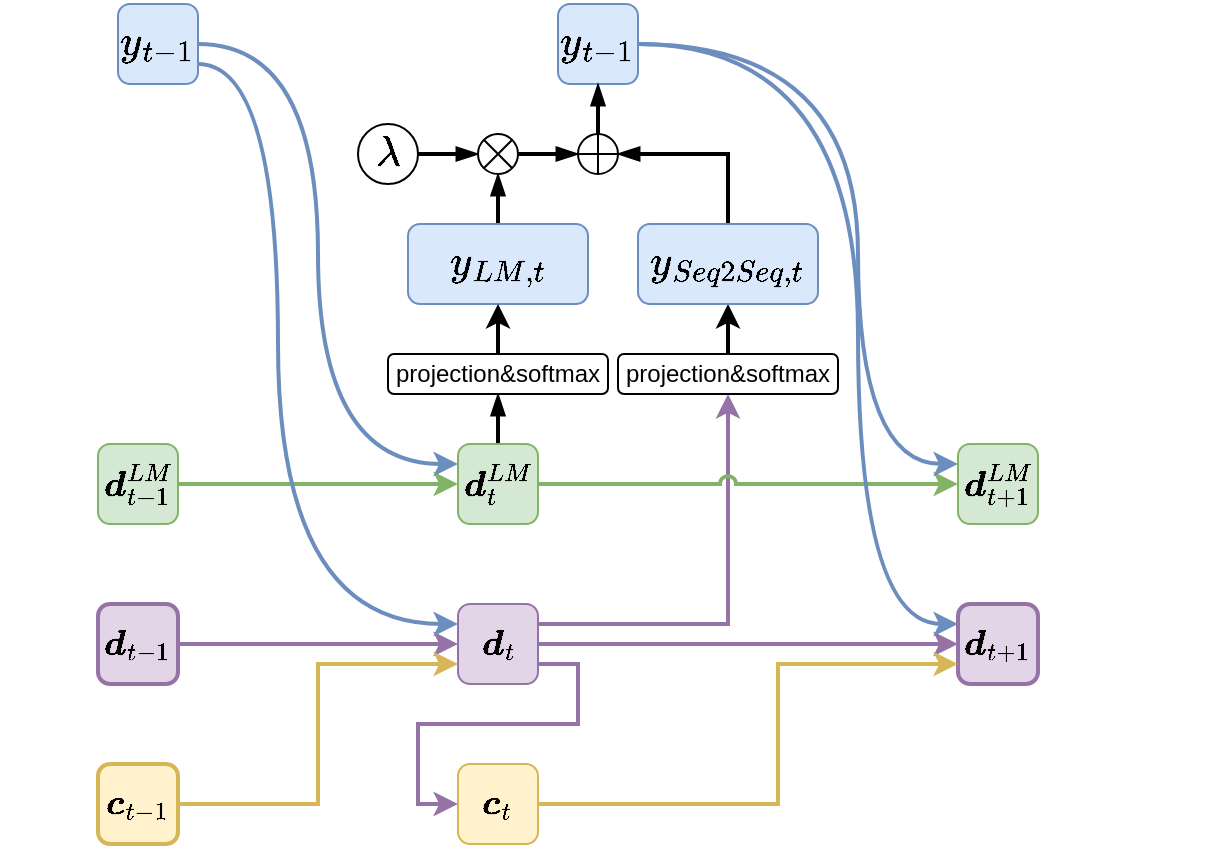 <?xml version="1.0" encoding="UTF-8"?>
<mxfile version="13.9.9" type="google" pages="3"><diagram id="MJuWM0LitT_Of7bhNS_F" name="shallow"><mxGraphModel dx="774" dy="1148" grid="1" gridSize="10" guides="1" tooltips="1" connect="1" arrows="1" fold="1" page="0" pageScale="1" pageWidth="850" pageHeight="1100" math="1" shadow="0"><root><mxCell id="GqGnXd1DjClnanWPTuMJ-0"/><mxCell id="GqGnXd1DjClnanWPTuMJ-1" parent="GqGnXd1DjClnanWPTuMJ-0"/><mxCell id="GqGnXd1DjClnanWPTuMJ-3" style="edgeStyle=none;rounded=0;jumpStyle=arc;orthogonalLoop=1;jettySize=auto;html=1;entryX=0.5;entryY=1;entryDx=0;entryDy=0;strokeWidth=2;" parent="GqGnXd1DjClnanWPTuMJ-1" source="GqGnXd1DjClnanWPTuMJ-4" target="GqGnXd1DjClnanWPTuMJ-2" edge="1"><mxGeometry relative="1" as="geometry"/></mxCell><mxCell id="GqGnXd1DjClnanWPTuMJ-4" value="projection&amp;amp;softmax" style="rounded=1;whiteSpace=wrap;html=1;fontSize=12;glass=0;strokeWidth=1;shadow=0;" parent="GqGnXd1DjClnanWPTuMJ-1" vertex="1"><mxGeometry x="320" y="235" width="110" height="20" as="geometry"/></mxCell><mxCell id="GqGnXd1DjClnanWPTuMJ-8" style="edgeStyle=orthogonalEdgeStyle;rounded=0;jumpStyle=arc;orthogonalLoop=1;jettySize=auto;html=1;entryX=0;entryY=0.5;entryDx=0;entryDy=0;fillColor=#e1d5e7;strokeColor=#9673a6;strokeWidth=2;" parent="GqGnXd1DjClnanWPTuMJ-1" source="GqGnXd1DjClnanWPTuMJ-11" target="GqGnXd1DjClnanWPTuMJ-23" edge="1"><mxGeometry relative="1" as="geometry"/></mxCell><mxCell id="GqGnXd1DjClnanWPTuMJ-10" style="edgeStyle=orthogonalEdgeStyle;rounded=0;jumpStyle=arc;orthogonalLoop=1;jettySize=auto;html=1;exitX=1;exitY=0.25;exitDx=0;exitDy=0;strokeWidth=2;fillColor=#e1d5e7;strokeColor=#9673a6;entryX=0.5;entryY=1;entryDx=0;entryDy=0;" parent="GqGnXd1DjClnanWPTuMJ-1" source="GqGnXd1DjClnanWPTuMJ-11" target="GqGnXd1DjClnanWPTuMJ-4" edge="1"><mxGeometry relative="1" as="geometry"><mxPoint x="400" y="280" as="targetPoint"/><Array as="points"><mxPoint x="375" y="370"/></Array></mxGeometry></mxCell><mxCell id="GqGnXd1DjClnanWPTuMJ-11" value="&lt;span style=&quot;font-size: 15px&quot;&gt;$$\boldsymbol{d}_t$$&lt;/span&gt;" style="rounded=1;whiteSpace=wrap;html=1;fontSize=12;glass=0;strokeWidth=1;shadow=0;fillColor=#e1d5e7;strokeColor=#9673a6;" parent="GqGnXd1DjClnanWPTuMJ-1" vertex="1"><mxGeometry x="240" y="360" width="40" height="40" as="geometry"/></mxCell><mxCell id="GqGnXd1DjClnanWPTuMJ-13" value="&lt;span style=&quot;font-size: 18px&quot;&gt;$$y_{t-1}$$&lt;/span&gt;" style="rounded=1;whiteSpace=wrap;html=1;fontSize=12;glass=0;strokeWidth=1;shadow=0;fillColor=#dae8fc;strokeColor=#6c8ebf;" parent="GqGnXd1DjClnanWPTuMJ-1" vertex="1"><mxGeometry x="70" y="60" width="40" height="40" as="geometry"/></mxCell><mxCell id="GqGnXd1DjClnanWPTuMJ-16" style="edgeStyle=none;rounded=0;jumpStyle=arc;orthogonalLoop=1;jettySize=auto;html=1;entryX=0;entryY=0.5;entryDx=0;entryDy=0;fillColor=#d5e8d4;strokeColor=#82b366;strokeWidth=2;" parent="GqGnXd1DjClnanWPTuMJ-1" source="GqGnXd1DjClnanWPTuMJ-17" target="GqGnXd1DjClnanWPTuMJ-22" edge="1"><mxGeometry relative="1" as="geometry"><mxPoint x="370" y="300" as="targetPoint"/></mxGeometry></mxCell><mxCell id="GqGnXd1DjClnanWPTuMJ-43" style="edgeStyle=orthogonalEdgeStyle;rounded=0;jumpStyle=arc;orthogonalLoop=1;jettySize=auto;html=1;exitX=0.5;exitY=0;exitDx=0;exitDy=0;entryX=0.5;entryY=1;entryDx=0;entryDy=0;endArrow=blockThin;endFill=1;strokeWidth=2;" parent="GqGnXd1DjClnanWPTuMJ-1" source="GqGnXd1DjClnanWPTuMJ-17" target="GqGnXd1DjClnanWPTuMJ-40" edge="1"><mxGeometry relative="1" as="geometry"/></mxCell><mxCell id="GqGnXd1DjClnanWPTuMJ-17" value="&lt;span style=&quot;font-size: 15px&quot;&gt;$$\boldsymbol{d}_t^{LM}$$&lt;/span&gt;" style="rounded=1;whiteSpace=wrap;html=1;fontSize=12;glass=0;strokeWidth=1;shadow=0;fillColor=#d5e8d4;strokeColor=#82b366;" parent="GqGnXd1DjClnanWPTuMJ-1" vertex="1"><mxGeometry x="240" y="280" width="40" height="40" as="geometry"/></mxCell><mxCell id="GqGnXd1DjClnanWPTuMJ-18" style="edgeStyle=none;rounded=0;jumpStyle=arc;orthogonalLoop=1;jettySize=auto;html=1;exitX=1;exitY=0.5;exitDx=0;exitDy=0;fillColor=#d5e8d4;strokeColor=#82b366;strokeWidth=2;" parent="GqGnXd1DjClnanWPTuMJ-1" source="GqGnXd1DjClnanWPTuMJ-19" target="GqGnXd1DjClnanWPTuMJ-17" edge="1"><mxGeometry relative="1" as="geometry"/></mxCell><mxCell id="GqGnXd1DjClnanWPTuMJ-19" value="&lt;span style=&quot;font-size: 15px&quot;&gt;$$\boldsymbol{d}_{t-1}^{LM}$$&lt;/span&gt;" style="rounded=1;whiteSpace=wrap;html=1;fontSize=12;glass=0;strokeWidth=1;shadow=0;fillColor=#d5e8d4;strokeColor=#82b366;" parent="GqGnXd1DjClnanWPTuMJ-1" vertex="1"><mxGeometry x="60" y="280" width="40" height="40" as="geometry"/></mxCell><mxCell id="GqGnXd1DjClnanWPTuMJ-20" style="edgeStyle=none;rounded=0;jumpStyle=arc;orthogonalLoop=1;jettySize=auto;html=1;fillColor=#e1d5e7;strokeColor=#9673a6;strokeWidth=2;" parent="GqGnXd1DjClnanWPTuMJ-1" source="GqGnXd1DjClnanWPTuMJ-21" target="GqGnXd1DjClnanWPTuMJ-11" edge="1"><mxGeometry relative="1" as="geometry"/></mxCell><mxCell id="GqGnXd1DjClnanWPTuMJ-21" value="&lt;span style=&quot;font-size: 15px&quot;&gt;$$\boldsymbol{d}_{t-1}$$&lt;/span&gt;" style="rounded=1;whiteSpace=wrap;html=1;fontSize=12;glass=0;strokeWidth=2;shadow=0;fillColor=#e1d5e7;strokeColor=#9673a6;" parent="GqGnXd1DjClnanWPTuMJ-1" vertex="1"><mxGeometry x="60" y="360" width="40" height="40" as="geometry"/></mxCell><mxCell id="GqGnXd1DjClnanWPTuMJ-22" value="&lt;span style=&quot;font-size: 15px&quot;&gt;$$\boldsymbol{d}_{t+1}^{LM}$$&lt;/span&gt;" style="rounded=1;whiteSpace=wrap;html=1;fontSize=12;glass=0;strokeWidth=1;shadow=0;fillColor=#d5e8d4;strokeColor=#82b366;" parent="GqGnXd1DjClnanWPTuMJ-1" vertex="1"><mxGeometry x="490" y="280" width="40" height="40" as="geometry"/></mxCell><mxCell id="GqGnXd1DjClnanWPTuMJ-23" value="&lt;span style=&quot;font-size: 15px&quot;&gt;$$\boldsymbol{d}_{t+1}$$&lt;/span&gt;" style="rounded=1;whiteSpace=wrap;html=1;fontSize=12;glass=0;strokeWidth=2;shadow=0;fillColor=#e1d5e7;strokeColor=#9673a6;" parent="GqGnXd1DjClnanWPTuMJ-1" vertex="1"><mxGeometry x="490" y="360" width="40" height="40" as="geometry"/></mxCell><mxCell id="GqGnXd1DjClnanWPTuMJ-24" style="rounded=0;orthogonalLoop=1;jettySize=auto;html=1;entryX=0;entryY=0.25;entryDx=0;entryDy=0;jumpStyle=arc;edgeStyle=orthogonalEdgeStyle;curved=1;fillColor=#dae8fc;strokeColor=#6c8ebf;strokeWidth=2;exitX=1;exitY=0.5;exitDx=0;exitDy=0;" parent="GqGnXd1DjClnanWPTuMJ-1" source="GqGnXd1DjClnanWPTuMJ-13" edge="1"><mxGeometry relative="1" as="geometry"><Array as="points"><mxPoint x="170" y="80"/><mxPoint x="170" y="290"/></Array><mxPoint x="240" y="290" as="targetPoint"/><mxPoint x="110" y="120" as="sourcePoint"/></mxGeometry></mxCell><mxCell id="GqGnXd1DjClnanWPTuMJ-25" style="edgeStyle=orthogonalEdgeStyle;rounded=0;jumpStyle=arc;orthogonalLoop=1;jettySize=auto;html=1;curved=1;fillColor=#dae8fc;strokeColor=#6c8ebf;strokeWidth=2;entryX=0;entryY=0.25;entryDx=0;entryDy=0;exitX=1;exitY=0.75;exitDx=0;exitDy=0;" parent="GqGnXd1DjClnanWPTuMJ-1" source="GqGnXd1DjClnanWPTuMJ-13" edge="1"><mxGeometry relative="1" as="geometry"><mxPoint x="240" y="370" as="targetPoint"/><Array as="points"><mxPoint x="150" y="90"/><mxPoint x="150" y="370"/></Array><mxPoint x="100" y="120" as="sourcePoint"/></mxGeometry></mxCell><mxCell id="GqGnXd1DjClnanWPTuMJ-52" style="edgeStyle=orthogonalEdgeStyle;rounded=0;jumpStyle=arc;orthogonalLoop=1;jettySize=auto;html=1;exitX=0.5;exitY=0;exitDx=0;exitDy=0;entryX=1;entryY=0.5;entryDx=0;entryDy=0;endArrow=blockThin;endFill=1;strokeWidth=2;" parent="GqGnXd1DjClnanWPTuMJ-1" source="GqGnXd1DjClnanWPTuMJ-2" target="GqGnXd1DjClnanWPTuMJ-45" edge="1"><mxGeometry relative="1" as="geometry"/></mxCell><mxCell id="GqGnXd1DjClnanWPTuMJ-2" value="&lt;span style=&quot;font-size: 18px&quot;&gt;$$y_{Seq2Seq, t}$$&lt;/span&gt;" style="rounded=1;whiteSpace=wrap;html=1;fontSize=12;glass=0;strokeWidth=1;shadow=0;fillColor=#dae8fc;strokeColor=#6c8ebf;" parent="GqGnXd1DjClnanWPTuMJ-1" vertex="1"><mxGeometry x="330" y="170" width="90" height="40" as="geometry"/></mxCell><mxCell id="GqGnXd1DjClnanWPTuMJ-46" style="edgeStyle=orthogonalEdgeStyle;rounded=0;jumpStyle=arc;orthogonalLoop=1;jettySize=auto;html=1;exitX=0.5;exitY=0;exitDx=0;exitDy=0;endArrow=blockThin;endFill=1;strokeWidth=2;" parent="GqGnXd1DjClnanWPTuMJ-1" source="GqGnXd1DjClnanWPTuMJ-37" target="GqGnXd1DjClnanWPTuMJ-47" edge="1"><mxGeometry relative="1" as="geometry"><mxPoint x="260" y="140" as="targetPoint"/></mxGeometry></mxCell><mxCell id="GqGnXd1DjClnanWPTuMJ-37" value="&lt;span style=&quot;font-size: 18px&quot;&gt;$$y_{LM, t}$$&lt;/span&gt;" style="rounded=1;whiteSpace=wrap;html=1;fontSize=12;glass=0;strokeWidth=1;shadow=0;fillColor=#dae8fc;strokeColor=#6c8ebf;" parent="GqGnXd1DjClnanWPTuMJ-1" vertex="1"><mxGeometry x="215" y="170" width="90" height="40" as="geometry"/></mxCell><mxCell id="GqGnXd1DjClnanWPTuMJ-48" style="edgeStyle=orthogonalEdgeStyle;rounded=0;jumpStyle=arc;orthogonalLoop=1;jettySize=auto;html=1;exitX=1;exitY=0.5;exitDx=0;exitDy=0;entryX=0;entryY=0.5;entryDx=0;entryDy=0;endArrow=blockThin;endFill=1;strokeWidth=2;" parent="GqGnXd1DjClnanWPTuMJ-1" source="GqGnXd1DjClnanWPTuMJ-38" target="GqGnXd1DjClnanWPTuMJ-47" edge="1"><mxGeometry relative="1" as="geometry"/></mxCell><mxCell id="GqGnXd1DjClnanWPTuMJ-38" value="&lt;span style=&quot;font-size: 18px&quot;&gt;$$\lambda$$&lt;/span&gt;" style="ellipse;whiteSpace=wrap;html=1;aspect=fixed;" parent="GqGnXd1DjClnanWPTuMJ-1" vertex="1"><mxGeometry x="190" y="120" width="30" height="30" as="geometry"/></mxCell><mxCell id="GqGnXd1DjClnanWPTuMJ-39" style="edgeStyle=none;rounded=0;jumpStyle=arc;orthogonalLoop=1;jettySize=auto;html=1;entryX=0.5;entryY=1;entryDx=0;entryDy=0;strokeWidth=2;" parent="GqGnXd1DjClnanWPTuMJ-1" source="GqGnXd1DjClnanWPTuMJ-40" edge="1"><mxGeometry relative="1" as="geometry"><mxPoint x="260" y="210" as="targetPoint"/></mxGeometry></mxCell><mxCell id="GqGnXd1DjClnanWPTuMJ-40" value="projection&amp;amp;softmax" style="rounded=1;whiteSpace=wrap;html=1;fontSize=12;glass=0;strokeWidth=1;shadow=0;" parent="GqGnXd1DjClnanWPTuMJ-1" vertex="1"><mxGeometry x="205" y="235" width="110" height="20" as="geometry"/></mxCell><mxCell id="GqGnXd1DjClnanWPTuMJ-44" value="&lt;span style=&quot;font-size: 18px&quot;&gt;$$y_{t-1}$$&lt;/span&gt;" style="rounded=1;whiteSpace=wrap;html=1;fontSize=12;glass=0;strokeWidth=1;shadow=0;fillColor=#dae8fc;strokeColor=#6c8ebf;" parent="GqGnXd1DjClnanWPTuMJ-1" vertex="1"><mxGeometry x="290" y="60" width="40" height="40" as="geometry"/></mxCell><mxCell id="GqGnXd1DjClnanWPTuMJ-53" style="edgeStyle=orthogonalEdgeStyle;rounded=0;jumpStyle=arc;orthogonalLoop=1;jettySize=auto;html=1;exitX=0.5;exitY=0;exitDx=0;exitDy=0;entryX=0.5;entryY=1;entryDx=0;entryDy=0;endArrow=blockThin;endFill=1;strokeWidth=2;" parent="GqGnXd1DjClnanWPTuMJ-1" source="GqGnXd1DjClnanWPTuMJ-45" target="GqGnXd1DjClnanWPTuMJ-44" edge="1"><mxGeometry relative="1" as="geometry"/></mxCell><mxCell id="GqGnXd1DjClnanWPTuMJ-45" value="" style="shape=orEllipse;perimeter=ellipsePerimeter;whiteSpace=wrap;html=1;backgroundOutline=1;strokeWidth=1;" parent="GqGnXd1DjClnanWPTuMJ-1" vertex="1"><mxGeometry x="300" y="125" width="20" height="20" as="geometry"/></mxCell><mxCell id="GqGnXd1DjClnanWPTuMJ-51" style="edgeStyle=orthogonalEdgeStyle;rounded=0;jumpStyle=arc;orthogonalLoop=1;jettySize=auto;html=1;exitX=1;exitY=0.5;exitDx=0;exitDy=0;entryX=0;entryY=0.5;entryDx=0;entryDy=0;endArrow=blockThin;endFill=1;strokeWidth=2;" parent="GqGnXd1DjClnanWPTuMJ-1" source="GqGnXd1DjClnanWPTuMJ-47" target="GqGnXd1DjClnanWPTuMJ-45" edge="1"><mxGeometry relative="1" as="geometry"/></mxCell><mxCell id="GqGnXd1DjClnanWPTuMJ-47" value="" style="shape=sumEllipse;perimeter=ellipsePerimeter;whiteSpace=wrap;html=1;backgroundOutline=1;" parent="GqGnXd1DjClnanWPTuMJ-1" vertex="1"><mxGeometry x="250" y="125" width="20" height="20" as="geometry"/></mxCell><mxCell id="V1k5v8rOeioQ8YctEp-h-2" style="edgeStyle=orthogonalEdgeStyle;rounded=0;jumpStyle=arc;orthogonalLoop=1;jettySize=auto;html=1;curved=1;fillColor=#dae8fc;strokeColor=#6c8ebf;strokeWidth=2;exitX=1;exitY=0.5;exitDx=0;exitDy=0;entryX=0;entryY=0.25;entryDx=0;entryDy=0;" parent="GqGnXd1DjClnanWPTuMJ-1" source="GqGnXd1DjClnanWPTuMJ-44" target="GqGnXd1DjClnanWPTuMJ-22" edge="1"><mxGeometry relative="1" as="geometry"><mxPoint x="490" y="240" as="targetPoint"/><Array as="points"><mxPoint x="440" y="80"/><mxPoint x="440" y="290"/></Array><mxPoint x="480" y="60" as="sourcePoint"/></mxGeometry></mxCell><mxCell id="NJMxFRS3CzU4eo6qFTuF-0" style="edgeStyle=orthogonalEdgeStyle;rounded=0;jumpStyle=arc;orthogonalLoop=1;jettySize=auto;html=1;curved=1;fillColor=#dae8fc;strokeColor=#6c8ebf;strokeWidth=2;exitX=1;exitY=0.5;exitDx=0;exitDy=0;entryX=0;entryY=0.25;entryDx=0;entryDy=0;" parent="GqGnXd1DjClnanWPTuMJ-1" target="GqGnXd1DjClnanWPTuMJ-23" edge="1"><mxGeometry relative="1" as="geometry"><mxPoint x="470" y="290" as="targetPoint"/><Array as="points"><mxPoint x="440" y="80"/><mxPoint x="440" y="370"/></Array><mxPoint x="330" y="80" as="sourcePoint"/></mxGeometry></mxCell><mxCell id="tjw9Ndim9F9ZceYxeUaD-0" style="edgeStyle=orthogonalEdgeStyle;rounded=0;orthogonalLoop=1;jettySize=auto;html=1;exitX=1;exitY=0.5;exitDx=0;exitDy=0;jumpStyle=arc;fillColor=#fff2cc;strokeColor=#d6b656;strokeWidth=2;entryX=0;entryY=0.75;entryDx=0;entryDy=0;" parent="GqGnXd1DjClnanWPTuMJ-1" source="tjw9Ndim9F9ZceYxeUaD-1" target="GqGnXd1DjClnanWPTuMJ-23" edge="1"><mxGeometry relative="1" as="geometry"><mxPoint x="450" y="390" as="targetPoint"/><Array as="points"><mxPoint x="400" y="460"/><mxPoint x="400" y="390"/></Array></mxGeometry></mxCell><mxCell id="tjw9Ndim9F9ZceYxeUaD-1" value="&lt;span style=&quot;font-size: 15px&quot;&gt;$$\boldsymbol{c}_t$$&lt;/span&gt;" style="rounded=1;whiteSpace=wrap;html=1;fontSize=12;glass=0;strokeWidth=1;shadow=0;fillColor=#fff2cc;strokeColor=#d6b656;" parent="GqGnXd1DjClnanWPTuMJ-1" vertex="1"><mxGeometry x="240" y="440" width="40" height="40" as="geometry"/></mxCell><mxCell id="tjw9Ndim9F9ZceYxeUaD-2" style="edgeStyle=orthogonalEdgeStyle;rounded=0;orthogonalLoop=1;jettySize=auto;html=1;exitX=1;exitY=0.75;exitDx=0;exitDy=0;entryX=0;entryY=0.5;entryDx=0;entryDy=0;strokeWidth=2;fillColor=#e1d5e7;strokeColor=#9673a6;" parent="GqGnXd1DjClnanWPTuMJ-1" target="tjw9Ndim9F9ZceYxeUaD-1" edge="1"><mxGeometry relative="1" as="geometry"><mxPoint x="280" y="390" as="sourcePoint"/><Array as="points"><mxPoint x="300" y="390"/><mxPoint x="300" y="420"/><mxPoint x="220" y="420"/><mxPoint x="220" y="460"/></Array></mxGeometry></mxCell><mxCell id="tjw9Ndim9F9ZceYxeUaD-3" style="edgeStyle=orthogonalEdgeStyle;rounded=0;orthogonalLoop=1;jettySize=auto;html=1;exitX=1;exitY=0.5;exitDx=0;exitDy=0;entryX=0;entryY=0.75;entryDx=0;entryDy=0;jumpStyle=arc;fillColor=#fff2cc;strokeColor=#d6b656;strokeWidth=2;" parent="GqGnXd1DjClnanWPTuMJ-1" source="tjw9Ndim9F9ZceYxeUaD-4" edge="1"><mxGeometry relative="1" as="geometry"><mxPoint x="240" y="390" as="targetPoint"/><Array as="points"><mxPoint x="170" y="460"/><mxPoint x="170" y="390"/></Array></mxGeometry></mxCell><mxCell id="tjw9Ndim9F9ZceYxeUaD-4" value="&lt;span style=&quot;font-size: 15px&quot;&gt;$$\boldsymbol{c}_{t-1}$$&lt;/span&gt;" style="rounded=1;whiteSpace=wrap;html=1;fontSize=12;glass=0;strokeWidth=2;shadow=0;fillColor=#fff2cc;strokeColor=#d6b656;" parent="GqGnXd1DjClnanWPTuMJ-1" vertex="1"><mxGeometry x="60" y="440" width="40" height="40" as="geometry"/></mxCell></root></mxGraphModel></diagram><diagram id="C5RBs43oDa-KdzZeNtuy" name="deep"><mxGraphModel dx="774" dy="1148" grid="1" gridSize="10" guides="1" tooltips="1" connect="1" arrows="1" fold="1" page="0" pageScale="1" pageWidth="827" pageHeight="1169" math="1" shadow="0"><root><mxCell id="WIyWlLk6GJQsqaUBKTNV-0"/><mxCell id="WIyWlLk6GJQsqaUBKTNV-1" parent="WIyWlLk6GJQsqaUBKTNV-0"/><mxCell id="WIyWlLk6GJQsqaUBKTNV-3" value="&lt;span style=&quot;font-size: 18px&quot;&gt;$$y_{t}$$&lt;/span&gt;" style="rounded=1;whiteSpace=wrap;html=1;fontSize=12;glass=0;strokeWidth=1;shadow=0;fillColor=#dae8fc;strokeColor=#6c8ebf;" parent="WIyWlLk6GJQsqaUBKTNV-1" vertex="1"><mxGeometry x="240" y="90" width="40" height="40" as="geometry"/></mxCell><mxCell id="6Jar4FDNwAUUcgzHo_Pc-22" style="edgeStyle=none;rounded=0;jumpStyle=arc;orthogonalLoop=1;jettySize=auto;html=1;entryX=0.5;entryY=1;entryDx=0;entryDy=0;strokeWidth=2;" parent="WIyWlLk6GJQsqaUBKTNV-1" source="WIyWlLk6GJQsqaUBKTNV-7" target="WIyWlLk6GJQsqaUBKTNV-3" edge="1"><mxGeometry relative="1" as="geometry"/></mxCell><mxCell id="WIyWlLk6GJQsqaUBKTNV-7" value="projection&amp;amp;softmax" style="rounded=1;whiteSpace=wrap;html=1;fontSize=12;glass=0;strokeWidth=1;shadow=0;" parent="WIyWlLk6GJQsqaUBKTNV-1" vertex="1"><mxGeometry x="205" y="150" width="110" height="20" as="geometry"/></mxCell><mxCell id="6Jar4FDNwAUUcgzHo_Pc-34" style="edgeStyle=orthogonalEdgeStyle;rounded=0;jumpStyle=arc;orthogonalLoop=1;jettySize=auto;html=1;entryX=0;entryY=0.5;entryDx=0;entryDy=0;fillColor=#e1d5e7;strokeColor=#9673a6;strokeWidth=2;" parent="WIyWlLk6GJQsqaUBKTNV-1" source="WIyWlLk6GJQsqaUBKTNV-12" target="6Jar4FDNwAUUcgzHo_Pc-25" edge="1"><mxGeometry relative="1" as="geometry"/></mxCell><mxCell id="yAoa7Y3a7MuZDp3SWgId-22" style="edgeStyle=orthogonalEdgeStyle;rounded=0;jumpStyle=arc;orthogonalLoop=1;jettySize=auto;html=1;exitX=1;exitY=0.25;exitDx=0;exitDy=0;strokeWidth=2;fillColor=#e1d5e7;strokeColor=#9673a6;entryX=1;entryY=1;entryDx=0;entryDy=0;" parent="WIyWlLk6GJQsqaUBKTNV-1" source="WIyWlLk6GJQsqaUBKTNV-12" target="yAoa7Y3a7MuZDp3SWgId-23" edge="1"><mxGeometry relative="1" as="geometry"><mxPoint x="280" y="210" as="targetPoint"/><Array as="points"><mxPoint x="330" y="370"/><mxPoint x="330" y="216"/></Array></mxGeometry></mxCell><mxCell id="WIyWlLk6GJQsqaUBKTNV-12" value="&lt;span style=&quot;font-size: 15px&quot;&gt;$$\boldsymbol{d}_t$$&lt;/span&gt;" style="rounded=1;whiteSpace=wrap;html=1;fontSize=12;glass=0;strokeWidth=1;shadow=0;fillColor=#e1d5e7;strokeColor=#9673a6;" parent="WIyWlLk6GJQsqaUBKTNV-1" vertex="1"><mxGeometry x="240" y="360" width="40" height="40" as="geometry"/></mxCell><mxCell id="6Jar4FDNwAUUcgzHo_Pc-11" style="edgeStyle=orthogonalEdgeStyle;rounded=0;orthogonalLoop=1;jettySize=auto;html=1;exitX=0;exitY=0.5;exitDx=0;exitDy=0;entryX=1;entryY=0.5;entryDx=0;entryDy=0;strokeWidth=2;" parent="WIyWlLk6GJQsqaUBKTNV-1" source="ut9-1FLbRmKvjRqAfKiD-0" target="yAoa7Y3a7MuZDp3SWgId-0" edge="1"><mxGeometry relative="1" as="geometry"><mxPoint x="280" y="240" as="targetPoint"/><mxPoint x="280" y="240" as="sourcePoint"/></mxGeometry></mxCell><mxCell id="6Jar4FDNwAUUcgzHo_Pc-2" value="&lt;span style=&quot;font-size: 18px&quot;&gt;$$y_{t-1}$$&lt;/span&gt;" style="rounded=1;whiteSpace=wrap;html=1;fontSize=12;glass=0;strokeWidth=1;shadow=0;fillColor=#dae8fc;strokeColor=#6c8ebf;" parent="WIyWlLk6GJQsqaUBKTNV-1" vertex="1"><mxGeometry x="60" y="90" width="40" height="40" as="geometry"/></mxCell><mxCell id="6Jar4FDNwAUUcgzHo_Pc-10" style="edgeStyle=orthogonalEdgeStyle;rounded=0;orthogonalLoop=1;jettySize=auto;html=1;exitX=1;exitY=0.5;exitDx=0;exitDy=0;entryX=0.5;entryY=1;entryDx=0;entryDy=0;fillColor=#d5e8d4;strokeColor=#82b366;strokeWidth=2;" parent="WIyWlLk6GJQsqaUBKTNV-1" source="6Jar4FDNwAUUcgzHo_Pc-5" target="ut9-1FLbRmKvjRqAfKiD-0" edge="1"><mxGeometry relative="1" as="geometry"><mxPoint x="310" y="280" as="targetPoint"/><Array as="points"><mxPoint x="300" y="300"/></Array></mxGeometry></mxCell><mxCell id="6Jar4FDNwAUUcgzHo_Pc-12" style="edgeStyle=orthogonalEdgeStyle;rounded=0;orthogonalLoop=1;jettySize=auto;html=1;exitX=0.5;exitY=0;exitDx=0;exitDy=0;fillColor=#d5e8d4;strokeColor=#82b366;strokeWidth=2;" parent="WIyWlLk6GJQsqaUBKTNV-1" source="yAoa7Y3a7MuZDp3SWgId-0" edge="1"><mxGeometry relative="1" as="geometry"><mxPoint x="260" y="220" as="targetPoint"/></mxGeometry></mxCell><mxCell id="6Jar4FDNwAUUcgzHo_Pc-20" style="edgeStyle=none;rounded=0;jumpStyle=arc;orthogonalLoop=1;jettySize=auto;html=1;entryX=0;entryY=0.5;entryDx=0;entryDy=0;fillColor=#d5e8d4;strokeColor=#82b366;strokeWidth=2;" parent="WIyWlLk6GJQsqaUBKTNV-1" source="6Jar4FDNwAUUcgzHo_Pc-5" target="6Jar4FDNwAUUcgzHo_Pc-21" edge="1"><mxGeometry relative="1" as="geometry"><mxPoint x="370" y="300" as="targetPoint"/></mxGeometry></mxCell><mxCell id="6Jar4FDNwAUUcgzHo_Pc-5" value="&lt;span style=&quot;font-size: 15px&quot;&gt;$$\boldsymbol{d}_t^{LM}$$&lt;/span&gt;" style="rounded=1;whiteSpace=wrap;html=1;fontSize=12;glass=0;strokeWidth=1;shadow=0;fillColor=#d5e8d4;strokeColor=#82b366;" parent="WIyWlLk6GJQsqaUBKTNV-1" vertex="1"><mxGeometry x="240" y="280" width="40" height="40" as="geometry"/></mxCell><mxCell id="6Jar4FDNwAUUcgzHo_Pc-17" style="edgeStyle=none;rounded=0;jumpStyle=arc;orthogonalLoop=1;jettySize=auto;html=1;exitX=1;exitY=0.5;exitDx=0;exitDy=0;fillColor=#d5e8d4;strokeColor=#82b366;strokeWidth=2;" parent="WIyWlLk6GJQsqaUBKTNV-1" source="6Jar4FDNwAUUcgzHo_Pc-16" target="6Jar4FDNwAUUcgzHo_Pc-5" edge="1"><mxGeometry relative="1" as="geometry"/></mxCell><mxCell id="6Jar4FDNwAUUcgzHo_Pc-16" value="&lt;span style=&quot;font-size: 15px&quot;&gt;$$\boldsymbol{d}_{t-1}^{LM}$$&lt;/span&gt;" style="rounded=1;whiteSpace=wrap;html=1;fontSize=12;glass=0;strokeWidth=1;shadow=0;fillColor=#d5e8d4;strokeColor=#82b366;" parent="WIyWlLk6GJQsqaUBKTNV-1" vertex="1"><mxGeometry x="60" y="280" width="40" height="40" as="geometry"/></mxCell><mxCell id="6Jar4FDNwAUUcgzHo_Pc-19" style="edgeStyle=none;rounded=0;jumpStyle=arc;orthogonalLoop=1;jettySize=auto;html=1;fillColor=#e1d5e7;strokeColor=#9673a6;strokeWidth=2;" parent="WIyWlLk6GJQsqaUBKTNV-1" source="6Jar4FDNwAUUcgzHo_Pc-18" target="WIyWlLk6GJQsqaUBKTNV-12" edge="1"><mxGeometry relative="1" as="geometry"/></mxCell><mxCell id="6Jar4FDNwAUUcgzHo_Pc-18" value="&lt;span style=&quot;font-size: 15px&quot;&gt;$$\boldsymbol{d}_{t-1}$$&lt;/span&gt;" style="rounded=1;whiteSpace=wrap;html=1;fontSize=12;glass=0;strokeWidth=2;shadow=0;fillColor=#e1d5e7;strokeColor=#9673a6;" parent="WIyWlLk6GJQsqaUBKTNV-1" vertex="1"><mxGeometry x="60" y="360" width="40" height="40" as="geometry"/></mxCell><mxCell id="6Jar4FDNwAUUcgzHo_Pc-21" value="&lt;span style=&quot;font-size: 15px&quot;&gt;$$\boldsymbol{d}_{t+1}^{LM}$$&lt;/span&gt;" style="rounded=1;whiteSpace=wrap;html=1;fontSize=12;glass=0;strokeWidth=1;shadow=0;fillColor=#d5e8d4;strokeColor=#82b366;" parent="WIyWlLk6GJQsqaUBKTNV-1" vertex="1"><mxGeometry x="450" y="280" width="40" height="40" as="geometry"/></mxCell><mxCell id="6Jar4FDNwAUUcgzHo_Pc-25" value="&lt;span style=&quot;font-size: 15px&quot;&gt;$$\boldsymbol{d}_{t+1}$$&lt;/span&gt;" style="rounded=1;whiteSpace=wrap;html=1;fontSize=12;glass=0;strokeWidth=2;shadow=0;fillColor=#e1d5e7;strokeColor=#9673a6;" parent="WIyWlLk6GJQsqaUBKTNV-1" vertex="1"><mxGeometry x="450" y="360" width="40" height="40" as="geometry"/></mxCell><mxCell id="e5VCO1IxHiublOGikQTh-0" style="rounded=0;orthogonalLoop=1;jettySize=auto;html=1;entryX=0;entryY=0.25;entryDx=0;entryDy=0;jumpStyle=arc;edgeStyle=orthogonalEdgeStyle;curved=1;fillColor=#dae8fc;strokeColor=#6c8ebf;strokeWidth=2;exitX=1;exitY=0.5;exitDx=0;exitDy=0;" parent="WIyWlLk6GJQsqaUBKTNV-1" source="6Jar4FDNwAUUcgzHo_Pc-2" edge="1"><mxGeometry relative="1" as="geometry"><Array as="points"><mxPoint x="170" y="110"/><mxPoint x="170" y="290"/></Array><mxPoint x="240" y="290" as="targetPoint"/><mxPoint x="110" y="120" as="sourcePoint"/></mxGeometry></mxCell><mxCell id="e5VCO1IxHiublOGikQTh-1" style="edgeStyle=orthogonalEdgeStyle;rounded=0;jumpStyle=arc;orthogonalLoop=1;jettySize=auto;html=1;curved=1;fillColor=#dae8fc;strokeColor=#6c8ebf;strokeWidth=2;entryX=0;entryY=0.25;entryDx=0;entryDy=0;" parent="WIyWlLk6GJQsqaUBKTNV-1" edge="1"><mxGeometry relative="1" as="geometry"><mxPoint x="240" y="370" as="targetPoint"/><Array as="points"><mxPoint x="150" y="120"/><mxPoint x="150" y="370"/></Array><mxPoint x="100" y="120" as="sourcePoint"/></mxGeometry></mxCell><mxCell id="e5VCO1IxHiublOGikQTh-4" style="rounded=0;orthogonalLoop=1;jettySize=auto;html=1;exitX=1;exitY=0.5;exitDx=0;exitDy=0;jumpStyle=arc;edgeStyle=orthogonalEdgeStyle;curved=1;fillColor=#dae8fc;strokeColor=#6c8ebf;strokeWidth=2;entryX=0;entryY=0.25;entryDx=0;entryDy=0;" parent="WIyWlLk6GJQsqaUBKTNV-1" target="6Jar4FDNwAUUcgzHo_Pc-21" edge="1"><mxGeometry relative="1" as="geometry"><Array as="points"><mxPoint x="370" y="120"/><mxPoint x="370" y="290"/></Array><mxPoint x="440" y="290" as="targetPoint"/><mxPoint x="280" y="120" as="sourcePoint"/></mxGeometry></mxCell><mxCell id="e5VCO1IxHiublOGikQTh-5" style="edgeStyle=orthogonalEdgeStyle;rounded=0;jumpStyle=arc;orthogonalLoop=1;jettySize=auto;html=1;curved=1;fillColor=#dae8fc;strokeColor=#6c8ebf;strokeWidth=2;entryX=0;entryY=0.25;entryDx=0;entryDy=0;" parent="WIyWlLk6GJQsqaUBKTNV-1" edge="1"><mxGeometry relative="1" as="geometry"><mxPoint x="450" y="370" as="targetPoint"/><Array as="points"><mxPoint x="360" y="120"/><mxPoint x="360" y="370"/></Array><mxPoint x="280" y="120" as="sourcePoint"/></mxGeometry></mxCell><mxCell id="ut9-1FLbRmKvjRqAfKiD-0" value="&lt;span style=&quot;font-size: 18px&quot;&gt;$$g_t$$&lt;/span&gt;" style="ellipse;whiteSpace=wrap;html=1;aspect=fixed;" parent="WIyWlLk6GJQsqaUBKTNV-1" vertex="1"><mxGeometry x="285" y="235" width="30" height="30" as="geometry"/></mxCell><mxCell id="yAoa7Y3a7MuZDp3SWgId-0" value="" style="shape=sumEllipse;perimeter=ellipsePerimeter;whiteSpace=wrap;html=1;backgroundOutline=1;" parent="WIyWlLk6GJQsqaUBKTNV-1" vertex="1"><mxGeometry x="250" y="240" width="20" height="20" as="geometry"/></mxCell><mxCell id="yAoa7Y3a7MuZDp3SWgId-3" style="edgeStyle=orthogonalEdgeStyle;rounded=0;orthogonalLoop=1;jettySize=auto;html=1;exitX=0.5;exitY=0;exitDx=0;exitDy=0;entryX=0.5;entryY=1;entryDx=0;entryDy=0;fillColor=#d5e8d4;strokeColor=#82b366;strokeWidth=2;" parent="WIyWlLk6GJQsqaUBKTNV-1" source="6Jar4FDNwAUUcgzHo_Pc-5" target="yAoa7Y3a7MuZDp3SWgId-0" edge="1"><mxGeometry relative="1" as="geometry"><mxPoint x="260" y="280" as="sourcePoint"/><mxPoint x="260" y="190" as="targetPoint"/></mxGeometry></mxCell><mxCell id="O86Sd50vHO-jZpN6e3oA-6" style="edgeStyle=orthogonalEdgeStyle;rounded=0;jumpStyle=arc;orthogonalLoop=1;jettySize=auto;html=1;exitX=0.5;exitY=0;exitDx=0;exitDy=0;entryX=0.5;entryY=1;entryDx=0;entryDy=0;strokeWidth=2;" parent="WIyWlLk6GJQsqaUBKTNV-1" source="yAoa7Y3a7MuZDp3SWgId-23" target="WIyWlLk6GJQsqaUBKTNV-7" edge="1"><mxGeometry relative="1" as="geometry"/></mxCell><mxCell id="yAoa7Y3a7MuZDp3SWgId-23" value="" style="shape=orEllipse;perimeter=ellipsePerimeter;whiteSpace=wrap;html=1;backgroundOutline=1;strokeWidth=1;" parent="WIyWlLk6GJQsqaUBKTNV-1" vertex="1"><mxGeometry x="245" y="190" width="30" height="30" as="geometry"/></mxCell><mxCell id="O86Sd50vHO-jZpN6e3oA-0" style="edgeStyle=orthogonalEdgeStyle;rounded=0;orthogonalLoop=1;jettySize=auto;html=1;exitX=1;exitY=0.5;exitDx=0;exitDy=0;jumpStyle=arc;fillColor=#fff2cc;strokeColor=#d6b656;strokeWidth=2;" parent="WIyWlLk6GJQsqaUBKTNV-1" source="O86Sd50vHO-jZpN6e3oA-1" edge="1"><mxGeometry relative="1" as="geometry"><mxPoint x="450" y="390" as="targetPoint"/><Array as="points"><mxPoint x="400" y="460"/><mxPoint x="400" y="390"/></Array></mxGeometry></mxCell><mxCell id="O86Sd50vHO-jZpN6e3oA-5" style="edgeStyle=orthogonalEdgeStyle;rounded=0;orthogonalLoop=1;jettySize=auto;html=1;exitX=1;exitY=0.5;exitDx=0;exitDy=0;strokeWidth=2;fillColor=#fff2cc;strokeColor=#d6b656;entryX=1;entryY=0;entryDx=0;entryDy=0;jumpStyle=arc;" parent="WIyWlLk6GJQsqaUBKTNV-1" source="O86Sd50vHO-jZpN6e3oA-1" target="yAoa7Y3a7MuZDp3SWgId-23" edge="1"><mxGeometry relative="1" as="geometry"><mxPoint x="280" y="194" as="targetPoint"/><Array as="points"><mxPoint x="340" y="460"/><mxPoint x="340" y="194"/></Array></mxGeometry></mxCell><mxCell id="O86Sd50vHO-jZpN6e3oA-1" value="&lt;span style=&quot;font-size: 15px&quot;&gt;$$\boldsymbol{c}_t$$&lt;/span&gt;" style="rounded=1;whiteSpace=wrap;html=1;fontSize=12;glass=0;strokeWidth=1;shadow=0;fillColor=#fff2cc;strokeColor=#d6b656;" parent="WIyWlLk6GJQsqaUBKTNV-1" vertex="1"><mxGeometry x="240" y="440" width="40" height="40" as="geometry"/></mxCell><mxCell id="O86Sd50vHO-jZpN6e3oA-2" style="edgeStyle=orthogonalEdgeStyle;rounded=0;orthogonalLoop=1;jettySize=auto;html=1;exitX=1;exitY=0.75;exitDx=0;exitDy=0;entryX=0;entryY=0.5;entryDx=0;entryDy=0;strokeWidth=2;fillColor=#e1d5e7;strokeColor=#9673a6;" parent="WIyWlLk6GJQsqaUBKTNV-1" target="O86Sd50vHO-jZpN6e3oA-1" edge="1"><mxGeometry relative="1" as="geometry"><mxPoint x="280" y="390" as="sourcePoint"/><Array as="points"><mxPoint x="300" y="390"/><mxPoint x="300" y="420"/><mxPoint x="220" y="420"/><mxPoint x="220" y="460"/></Array></mxGeometry></mxCell><mxCell id="O86Sd50vHO-jZpN6e3oA-3" style="edgeStyle=orthogonalEdgeStyle;rounded=0;orthogonalLoop=1;jettySize=auto;html=1;exitX=1;exitY=0.5;exitDx=0;exitDy=0;entryX=0;entryY=0.75;entryDx=0;entryDy=0;jumpStyle=arc;fillColor=#fff2cc;strokeColor=#d6b656;strokeWidth=2;" parent="WIyWlLk6GJQsqaUBKTNV-1" source="O86Sd50vHO-jZpN6e3oA-4" edge="1"><mxGeometry relative="1" as="geometry"><mxPoint x="240" y="390" as="targetPoint"/><Array as="points"><mxPoint x="170" y="460"/><mxPoint x="170" y="390"/></Array></mxGeometry></mxCell><mxCell id="O86Sd50vHO-jZpN6e3oA-4" value="&lt;span style=&quot;font-size: 15px&quot;&gt;$$\boldsymbol{c}_{t-1}$$&lt;/span&gt;" style="rounded=1;whiteSpace=wrap;html=1;fontSize=12;glass=0;strokeWidth=2;shadow=0;fillColor=#fff2cc;strokeColor=#d6b656;" parent="WIyWlLk6GJQsqaUBKTNV-1" vertex="1"><mxGeometry x="60" y="440" width="40" height="40" as="geometry"/></mxCell></root></mxGraphModel></diagram><diagram id="uHe4En6CYZFsHhVBMflq" name="cold"><mxGraphModel dx="774" dy="1548" grid="1" gridSize="10" guides="1" tooltips="1" connect="1" arrows="1" fold="1" page="0" pageScale="1" pageWidth="850" pageHeight="1100" math="1" shadow="0"><root><mxCell id="V5xhmmUnINsK79aEyYDN-0"/><mxCell id="V5xhmmUnINsK79aEyYDN-1" parent="V5xhmmUnINsK79aEyYDN-0"/><mxCell id="V5xhmmUnINsK79aEyYDN-2" value="&lt;span style=&quot;font-size: 18px&quot;&gt;$$y_{t}$$&lt;/span&gt;" style="rounded=1;whiteSpace=wrap;html=1;fontSize=12;glass=0;strokeWidth=1;shadow=0;fillColor=#dae8fc;strokeColor=#6c8ebf;" parent="V5xhmmUnINsK79aEyYDN-1" vertex="1"><mxGeometry x="325" width="40" height="40" as="geometry"/></mxCell><mxCell id="V5xhmmUnINsK79aEyYDN-3" style="edgeStyle=none;rounded=0;jumpStyle=arc;orthogonalLoop=1;jettySize=auto;html=1;entryX=0.5;entryY=1;entryDx=0;entryDy=0;strokeWidth=2;" parent="V5xhmmUnINsK79aEyYDN-1" source="V5xhmmUnINsK79aEyYDN-4" target="V5xhmmUnINsK79aEyYDN-2" edge="1"><mxGeometry relative="1" as="geometry"/></mxCell><mxCell id="V5xhmmUnINsK79aEyYDN-4" value="projection&amp;amp;softmax" style="rounded=1;whiteSpace=wrap;html=1;fontSize=12;glass=0;strokeWidth=1;shadow=0;" parent="V5xhmmUnINsK79aEyYDN-1" vertex="1"><mxGeometry x="290" y="60" width="110" height="20" as="geometry"/></mxCell><mxCell id="V5xhmmUnINsK79aEyYDN-6" style="edgeStyle=orthogonalEdgeStyle;rounded=0;orthogonalLoop=1;jettySize=auto;html=1;exitX=1;exitY=0.5;exitDx=0;exitDy=0;entryX=0;entryY=0.75;entryDx=0;entryDy=0;jumpStyle=arc;fillColor=#fff2cc;strokeColor=#d6b656;strokeWidth=2;" parent="V5xhmmUnINsK79aEyYDN-1" source="V5xhmmUnINsK79aEyYDN-7" target="V5xhmmUnINsK79aEyYDN-23" edge="1"><mxGeometry relative="1" as="geometry"><Array as="points"><mxPoint x="400" y="460"/><mxPoint x="400" y="390"/></Array></mxGeometry></mxCell><mxCell id="DLFTv5snkM4RErPGeawc-0" style="edgeStyle=orthogonalEdgeStyle;rounded=0;orthogonalLoop=1;jettySize=auto;html=1;exitX=1;exitY=0.5;exitDx=0;exitDy=0;strokeWidth=2;fillColor=#fff2cc;strokeColor=#d6b656;" parent="V5xhmmUnINsK79aEyYDN-1" source="V5xhmmUnINsK79aEyYDN-7" edge="1"><mxGeometry relative="1" as="geometry"><mxPoint x="340" y="340" as="targetPoint"/><Array as="points"><mxPoint x="340" y="460"/></Array></mxGeometry></mxCell><mxCell id="V5xhmmUnINsK79aEyYDN-7" value="&lt;span style=&quot;font-size: 15px&quot;&gt;$$\boldsymbol{c}_t$$&lt;/span&gt;" style="rounded=1;whiteSpace=wrap;html=1;fontSize=12;glass=0;strokeWidth=1;shadow=0;fillColor=#fff2cc;strokeColor=#d6b656;" parent="V5xhmmUnINsK79aEyYDN-1" vertex="1"><mxGeometry x="240" y="440" width="40" height="40" as="geometry"/></mxCell><mxCell id="V5xhmmUnINsK79aEyYDN-8" style="edgeStyle=orthogonalEdgeStyle;rounded=0;jumpStyle=arc;orthogonalLoop=1;jettySize=auto;html=1;entryX=0;entryY=0.5;entryDx=0;entryDy=0;fillColor=#e1d5e7;strokeColor=#9673a6;strokeWidth=2;" parent="V5xhmmUnINsK79aEyYDN-1" source="V5xhmmUnINsK79aEyYDN-11" target="V5xhmmUnINsK79aEyYDN-23" edge="1"><mxGeometry relative="1" as="geometry"/></mxCell><mxCell id="V5xhmmUnINsK79aEyYDN-9" style="edgeStyle=orthogonalEdgeStyle;rounded=0;orthogonalLoop=1;jettySize=auto;html=1;exitX=1;exitY=0.75;exitDx=0;exitDy=0;entryX=0;entryY=0.5;entryDx=0;entryDy=0;strokeWidth=2;fillColor=#e1d5e7;strokeColor=#9673a6;" parent="V5xhmmUnINsK79aEyYDN-1" source="V5xhmmUnINsK79aEyYDN-11" target="V5xhmmUnINsK79aEyYDN-7" edge="1"><mxGeometry relative="1" as="geometry"><Array as="points"><mxPoint x="300" y="390"/><mxPoint x="300" y="420"/><mxPoint x="220" y="420"/><mxPoint x="220" y="460"/></Array></mxGeometry></mxCell><mxCell id="V5xhmmUnINsK79aEyYDN-10" style="edgeStyle=orthogonalEdgeStyle;rounded=0;jumpStyle=arc;orthogonalLoop=1;jettySize=auto;html=1;exitX=1;exitY=0.25;exitDx=0;exitDy=0;strokeWidth=2;fillColor=#e1d5e7;strokeColor=#9673a6;" parent="V5xhmmUnINsK79aEyYDN-1" source="V5xhmmUnINsK79aEyYDN-11" edge="1"><mxGeometry relative="1" as="geometry"><mxPoint x="320" y="340" as="targetPoint"/><Array as="points"><mxPoint x="320" y="370"/></Array></mxGeometry></mxCell><mxCell id="V5xhmmUnINsK79aEyYDN-11" value="&lt;span style=&quot;font-size: 15px&quot;&gt;$$\boldsymbol{d}_t$$&lt;/span&gt;" style="rounded=1;whiteSpace=wrap;html=1;fontSize=12;glass=0;strokeWidth=1;shadow=0;fillColor=#e1d5e7;strokeColor=#9673a6;" parent="V5xhmmUnINsK79aEyYDN-1" vertex="1"><mxGeometry x="240" y="360" width="40" height="40" as="geometry"/></mxCell><mxCell id="V5xhmmUnINsK79aEyYDN-13" value="&lt;span style=&quot;font-size: 18px&quot;&gt;$$y_{t-1}$$&lt;/span&gt;" style="rounded=1;whiteSpace=wrap;html=1;fontSize=12;glass=0;strokeWidth=1;shadow=0;fillColor=#dae8fc;strokeColor=#6c8ebf;" parent="V5xhmmUnINsK79aEyYDN-1" vertex="1"><mxGeometry x="60" width="40" height="40" as="geometry"/></mxCell><mxCell id="V5xhmmUnINsK79aEyYDN-16" style="edgeStyle=none;rounded=0;jumpStyle=arc;orthogonalLoop=1;jettySize=auto;html=1;entryX=0;entryY=0.5;entryDx=0;entryDy=0;fillColor=#d5e8d4;strokeColor=#82b366;strokeWidth=2;" parent="V5xhmmUnINsK79aEyYDN-1" source="V5xhmmUnINsK79aEyYDN-17" target="V5xhmmUnINsK79aEyYDN-22" edge="1"><mxGeometry relative="1" as="geometry"><mxPoint x="370" y="280" as="targetPoint"/></mxGeometry></mxCell><mxCell id="V5xhmmUnINsK79aEyYDN-17" value="&lt;span style=&quot;font-size: 15px&quot;&gt;$$\boldsymbol{d}_t^{LM}$$&lt;/span&gt;" style="rounded=1;whiteSpace=wrap;html=1;fontSize=12;glass=0;strokeWidth=1;shadow=0;fillColor=#d5e8d4;strokeColor=#82b366;" parent="V5xhmmUnINsK79aEyYDN-1" vertex="1"><mxGeometry x="240" y="260" width="40" height="40" as="geometry"/></mxCell><mxCell id="V5xhmmUnINsK79aEyYDN-18" style="edgeStyle=none;rounded=0;jumpStyle=arc;orthogonalLoop=1;jettySize=auto;html=1;exitX=1;exitY=0.5;exitDx=0;exitDy=0;fillColor=#d5e8d4;strokeColor=#82b366;strokeWidth=2;" parent="V5xhmmUnINsK79aEyYDN-1" source="V5xhmmUnINsK79aEyYDN-19" target="V5xhmmUnINsK79aEyYDN-17" edge="1"><mxGeometry relative="1" as="geometry"/></mxCell><mxCell id="V5xhmmUnINsK79aEyYDN-19" value="&lt;span style=&quot;font-size: 15px&quot;&gt;$$\boldsymbol{d}_{t-1}^{LM}$$&lt;/span&gt;" style="rounded=1;whiteSpace=wrap;html=1;fontSize=12;glass=0;strokeWidth=1;shadow=0;fillColor=#d5e8d4;strokeColor=#82b366;" parent="V5xhmmUnINsK79aEyYDN-1" vertex="1"><mxGeometry x="60" y="260" width="40" height="40" as="geometry"/></mxCell><mxCell id="V5xhmmUnINsK79aEyYDN-20" style="edgeStyle=none;rounded=0;jumpStyle=arc;orthogonalLoop=1;jettySize=auto;html=1;fillColor=#e1d5e7;strokeColor=#9673a6;strokeWidth=2;" parent="V5xhmmUnINsK79aEyYDN-1" source="V5xhmmUnINsK79aEyYDN-21" target="V5xhmmUnINsK79aEyYDN-11" edge="1"><mxGeometry relative="1" as="geometry"/></mxCell><mxCell id="V5xhmmUnINsK79aEyYDN-21" value="&lt;span style=&quot;font-size: 15px&quot;&gt;$$\boldsymbol{d}_{t-1}$$&lt;/span&gt;" style="rounded=1;whiteSpace=wrap;html=1;fontSize=12;glass=0;strokeWidth=2;shadow=0;fillColor=#e1d5e7;strokeColor=#9673a6;" parent="V5xhmmUnINsK79aEyYDN-1" vertex="1"><mxGeometry x="60" y="360" width="40" height="40" as="geometry"/></mxCell><mxCell id="V5xhmmUnINsK79aEyYDN-22" value="&lt;span style=&quot;font-size: 15px&quot;&gt;$$\boldsymbol{d}_{t+1}^{LM}$$&lt;/span&gt;" style="rounded=1;whiteSpace=wrap;html=1;fontSize=12;glass=0;strokeWidth=1;shadow=0;fillColor=#d5e8d4;strokeColor=#82b366;" parent="V5xhmmUnINsK79aEyYDN-1" vertex="1"><mxGeometry x="470" y="260" width="40" height="40" as="geometry"/></mxCell><mxCell id="V5xhmmUnINsK79aEyYDN-23" value="&lt;span style=&quot;font-size: 15px&quot;&gt;$$\boldsymbol{d}_{t+1}$$&lt;/span&gt;" style="rounded=1;whiteSpace=wrap;html=1;fontSize=12;glass=0;strokeWidth=2;shadow=0;fillColor=#e1d5e7;strokeColor=#9673a6;" parent="V5xhmmUnINsK79aEyYDN-1" vertex="1"><mxGeometry x="470" y="360" width="40" height="40" as="geometry"/></mxCell><mxCell id="V5xhmmUnINsK79aEyYDN-24" style="rounded=0;orthogonalLoop=1;jettySize=auto;html=1;entryX=0;entryY=0.25;entryDx=0;entryDy=0;jumpStyle=arc;edgeStyle=orthogonalEdgeStyle;curved=1;fillColor=#dae8fc;strokeColor=#6c8ebf;strokeWidth=2;exitX=1;exitY=0.5;exitDx=0;exitDy=0;" parent="V5xhmmUnINsK79aEyYDN-1" source="V5xhmmUnINsK79aEyYDN-13" edge="1"><mxGeometry relative="1" as="geometry"><Array as="points"><mxPoint x="170" y="20"/><mxPoint x="170" y="270"/></Array><mxPoint x="240" y="270" as="targetPoint"/><mxPoint x="110" y="100" as="sourcePoint"/></mxGeometry></mxCell><mxCell id="yUdK3A-dajMzu_J5aJqG-4" style="edgeStyle=orthogonalEdgeStyle;rounded=0;orthogonalLoop=1;jettySize=auto;html=1;exitX=0.5;exitY=0;exitDx=0;exitDy=0;strokeWidth=2;" parent="V5xhmmUnINsK79aEyYDN-1" source="V5xhmmUnINsK79aEyYDN-28" edge="1"><mxGeometry relative="1" as="geometry"><mxPoint x="320" y="150" as="targetPoint"/></mxGeometry></mxCell><mxCell id="V5xhmmUnINsK79aEyYDN-28" value="&lt;span style=&quot;font-size: 18px&quot;&gt;$$\boldsymbol{g}_t$$&lt;/span&gt;" style="ellipse;whiteSpace=wrap;html=1;aspect=fixed;" parent="V5xhmmUnINsK79aEyYDN-1" vertex="1"><mxGeometry x="300" y="170" width="40" height="40" as="geometry"/></mxCell><mxCell id="yUdK3A-dajMzu_J5aJqG-8" style="edgeStyle=orthogonalEdgeStyle;rounded=0;orthogonalLoop=1;jettySize=auto;html=1;exitX=0.5;exitY=0;exitDx=0;exitDy=0;entryX=0;entryY=0.5;entryDx=0;entryDy=0;strokeWidth=2;" parent="V5xhmmUnINsK79aEyYDN-1" source="V5xhmmUnINsK79aEyYDN-29" target="V5xhmmUnINsK79aEyYDN-34" edge="1"><mxGeometry relative="1" as="geometry"><Array as="points"><mxPoint x="320" y="110"/></Array></mxGeometry></mxCell><mxCell id="V5xhmmUnINsK79aEyYDN-29" value="" style="shape=sumEllipse;perimeter=ellipsePerimeter;whiteSpace=wrap;html=1;backgroundOutline=1;" parent="V5xhmmUnINsK79aEyYDN-1" vertex="1"><mxGeometry x="310" y="130" width="20" height="20" as="geometry"/></mxCell><mxCell id="V5xhmmUnINsK79aEyYDN-30" style="edgeStyle=orthogonalEdgeStyle;rounded=0;orthogonalLoop=1;jettySize=auto;html=1;exitX=0.5;exitY=0;exitDx=0;exitDy=0;fillColor=#d5e8d4;strokeColor=#82b366;strokeWidth=2;" parent="V5xhmmUnINsK79aEyYDN-1" source="V5xhmmUnINsK79aEyYDN-17" edge="1"><mxGeometry relative="1" as="geometry"><mxPoint x="260" y="260" as="sourcePoint"/><mxPoint x="260" y="240" as="targetPoint"/><Array as="points"><mxPoint x="260" y="240"/><mxPoint x="260" y="240"/></Array></mxGeometry></mxCell><mxCell id="V5xhmmUnINsK79aEyYDN-31" style="edgeStyle=orthogonalEdgeStyle;rounded=0;orthogonalLoop=1;jettySize=auto;html=1;exitX=1;exitY=0.5;exitDx=0;exitDy=0;entryX=0;entryY=0.75;entryDx=0;entryDy=0;jumpStyle=arc;fillColor=#fff2cc;strokeColor=#d6b656;strokeWidth=2;" parent="V5xhmmUnINsK79aEyYDN-1" source="V5xhmmUnINsK79aEyYDN-32" target="V5xhmmUnINsK79aEyYDN-11" edge="1"><mxGeometry relative="1" as="geometry"><Array as="points"><mxPoint x="170" y="460"/><mxPoint x="170" y="390"/></Array></mxGeometry></mxCell><mxCell id="V5xhmmUnINsK79aEyYDN-32" value="&lt;span style=&quot;font-size: 15px&quot;&gt;$$\boldsymbol{c}_{t-1}$$&lt;/span&gt;" style="rounded=1;whiteSpace=wrap;html=1;fontSize=12;glass=0;strokeWidth=2;shadow=0;fillColor=#fff2cc;strokeColor=#d6b656;" parent="V5xhmmUnINsK79aEyYDN-1" vertex="1"><mxGeometry x="60" y="440" width="40" height="40" as="geometry"/></mxCell><mxCell id="V5xhmmUnINsK79aEyYDN-33" style="edgeStyle=orthogonalEdgeStyle;rounded=0;jumpStyle=arc;orthogonalLoop=1;jettySize=auto;html=1;exitX=0.5;exitY=0;exitDx=0;exitDy=0;entryX=0.5;entryY=1;entryDx=0;entryDy=0;strokeWidth=2;" parent="V5xhmmUnINsK79aEyYDN-1" source="V5xhmmUnINsK79aEyYDN-34" target="V5xhmmUnINsK79aEyYDN-4" edge="1"><mxGeometry relative="1" as="geometry"/></mxCell><mxCell id="V5xhmmUnINsK79aEyYDN-34" value="" style="shape=orEllipse;perimeter=ellipsePerimeter;whiteSpace=wrap;html=1;backgroundOutline=1;strokeWidth=1;" parent="V5xhmmUnINsK79aEyYDN-1" vertex="1"><mxGeometry x="335" y="100" width="20" height="20" as="geometry"/></mxCell><mxCell id="CZ2RsIxpvP6YylBP1NtB-1" style="edgeStyle=orthogonalEdgeStyle;rounded=0;orthogonalLoop=1;jettySize=auto;html=1;exitX=0.25;exitY=0;exitDx=0;exitDy=0;entryX=0.5;entryY=1;entryDx=0;entryDy=0;strokeWidth=2;fillColor=#ffe6cc;strokeColor=#d79b00;" parent="V5xhmmUnINsK79aEyYDN-1" source="DLFTv5snkM4RErPGeawc-1" target="V5xhmmUnINsK79aEyYDN-28" edge="1"><mxGeometry relative="1" as="geometry"/></mxCell><mxCell id="yUdK3A-dajMzu_J5aJqG-3" style="edgeStyle=orthogonalEdgeStyle;rounded=0;orthogonalLoop=1;jettySize=auto;html=1;exitX=1;exitY=0.5;exitDx=0;exitDy=0;strokeWidth=2;entryX=1;entryY=0.5;entryDx=0;entryDy=0;fillColor=#ffe6cc;strokeColor=#d79b00;" parent="V5xhmmUnINsK79aEyYDN-1" source="DLFTv5snkM4RErPGeawc-1" target="V5xhmmUnINsK79aEyYDN-34" edge="1"><mxGeometry relative="1" as="geometry"><mxPoint x="370" y="130" as="targetPoint"/></mxGeometry></mxCell><mxCell id="DLFTv5snkM4RErPGeawc-1" value="&lt;span style=&quot;font-size: 15px&quot;&gt;$$\boldsymbol{s}_t^{ED}$$&lt;/span&gt;" style="rounded=1;whiteSpace=wrap;html=1;fontSize=12;glass=0;strokeWidth=1;shadow=0;fillColor=#ffe6cc;strokeColor=#d79b00;" parent="V5xhmmUnINsK79aEyYDN-1" vertex="1"><mxGeometry x="310" y="300" width="40" height="40" as="geometry"/></mxCell><mxCell id="CZ2RsIxpvP6YylBP1NtB-2" style="edgeStyle=orthogonalEdgeStyle;rounded=0;orthogonalLoop=1;jettySize=auto;html=1;exitX=1;exitY=0.75;exitDx=0;exitDy=0;entryX=0;entryY=0.5;entryDx=0;entryDy=0;strokeWidth=2;fillColor=#d5e8d4;strokeColor=#82b366;" parent="V5xhmmUnINsK79aEyYDN-1" source="DLFTv5snkM4RErPGeawc-2" target="V5xhmmUnINsK79aEyYDN-28" edge="1"><mxGeometry relative="1" as="geometry"/></mxCell><mxCell id="yUdK3A-dajMzu_J5aJqG-6" style="edgeStyle=orthogonalEdgeStyle;rounded=0;orthogonalLoop=1;jettySize=auto;html=1;exitX=0.5;exitY=0;exitDx=0;exitDy=0;entryX=0;entryY=0.5;entryDx=0;entryDy=0;strokeWidth=2;fillColor=#d5e8d4;strokeColor=#82b366;" parent="V5xhmmUnINsK79aEyYDN-1" source="DLFTv5snkM4RErPGeawc-2" target="V5xhmmUnINsK79aEyYDN-29" edge="1"><mxGeometry relative="1" as="geometry"/></mxCell><mxCell id="DLFTv5snkM4RErPGeawc-2" value="&lt;span style=&quot;font-size: 15px&quot;&gt;$$\boldsymbol{s}_t^{LM}$$&lt;/span&gt;" style="rounded=1;whiteSpace=wrap;html=1;fontSize=12;glass=0;strokeWidth=1;shadow=0;fillColor=#d5e8d4;strokeColor=#82b366;" parent="V5xhmmUnINsK79aEyYDN-1" vertex="1"><mxGeometry x="240" y="160" width="40" height="40" as="geometry"/></mxCell><mxCell id="CZ2RsIxpvP6YylBP1NtB-0" style="edgeStyle=orthogonalEdgeStyle;rounded=0;orthogonalLoop=1;jettySize=auto;html=1;exitX=0.5;exitY=0;exitDx=0;exitDy=0;entryX=0.5;entryY=1;entryDx=0;entryDy=0;strokeWidth=2;fillColor=#d5e8d4;strokeColor=#82b366;" parent="V5xhmmUnINsK79aEyYDN-1" source="DLFTv5snkM4RErPGeawc-3" target="DLFTv5snkM4RErPGeawc-2" edge="1"><mxGeometry relative="1" as="geometry"/></mxCell><mxCell id="DLFTv5snkM4RErPGeawc-3" value="projection" style="rounded=1;whiteSpace=wrap;html=1;fontSize=12;glass=0;strokeWidth=1;shadow=0;" parent="V5xhmmUnINsK79aEyYDN-1" vertex="1"><mxGeometry x="230" y="220" width="60" height="20" as="geometry"/></mxCell><mxCell id="yUdK3A-dajMzu_J5aJqG-9" style="rounded=0;orthogonalLoop=1;jettySize=auto;html=1;entryX=0;entryY=0.25;entryDx=0;entryDy=0;jumpStyle=arc;edgeStyle=orthogonalEdgeStyle;curved=1;fillColor=#dae8fc;strokeColor=#6c8ebf;strokeWidth=2;exitX=1;exitY=0.75;exitDx=0;exitDy=0;" parent="V5xhmmUnINsK79aEyYDN-1" source="V5xhmmUnINsK79aEyYDN-13" target="V5xhmmUnINsK79aEyYDN-11" edge="1"><mxGeometry relative="1" as="geometry"><Array as="points"><mxPoint x="150" y="30"/><mxPoint x="150" y="370"/></Array><mxPoint x="250" y="280" as="targetPoint"/><mxPoint x="110" y="30" as="sourcePoint"/></mxGeometry></mxCell><mxCell id="yUdK3A-dajMzu_J5aJqG-10" style="rounded=0;orthogonalLoop=1;jettySize=auto;html=1;jumpStyle=arc;edgeStyle=orthogonalEdgeStyle;curved=1;fillColor=#dae8fc;strokeColor=#6c8ebf;strokeWidth=2;exitX=1;exitY=0.5;exitDx=0;exitDy=0;" parent="V5xhmmUnINsK79aEyYDN-1" edge="1"><mxGeometry relative="1" as="geometry"><Array as="points"><mxPoint x="430" y="15"/><mxPoint x="430" y="265"/></Array><mxPoint x="470" y="265" as="targetPoint"/><mxPoint x="365" y="15" as="sourcePoint"/></mxGeometry></mxCell><mxCell id="yUdK3A-dajMzu_J5aJqG-11" style="rounded=0;orthogonalLoop=1;jettySize=auto;html=1;entryX=0;entryY=0.25;entryDx=0;entryDy=0;jumpStyle=arc;edgeStyle=orthogonalEdgeStyle;curved=1;fillColor=#dae8fc;strokeColor=#6c8ebf;strokeWidth=2;exitX=1;exitY=0.75;exitDx=0;exitDy=0;" parent="V5xhmmUnINsK79aEyYDN-1" target="V5xhmmUnINsK79aEyYDN-23" edge="1"><mxGeometry relative="1" as="geometry"><Array as="points"><mxPoint x="420" y="25"/><mxPoint x="420" y="370"/></Array><mxPoint x="505" y="365" as="targetPoint"/><mxPoint x="365" y="25" as="sourcePoint"/></mxGeometry></mxCell></root></mxGraphModel></diagram></mxfile>